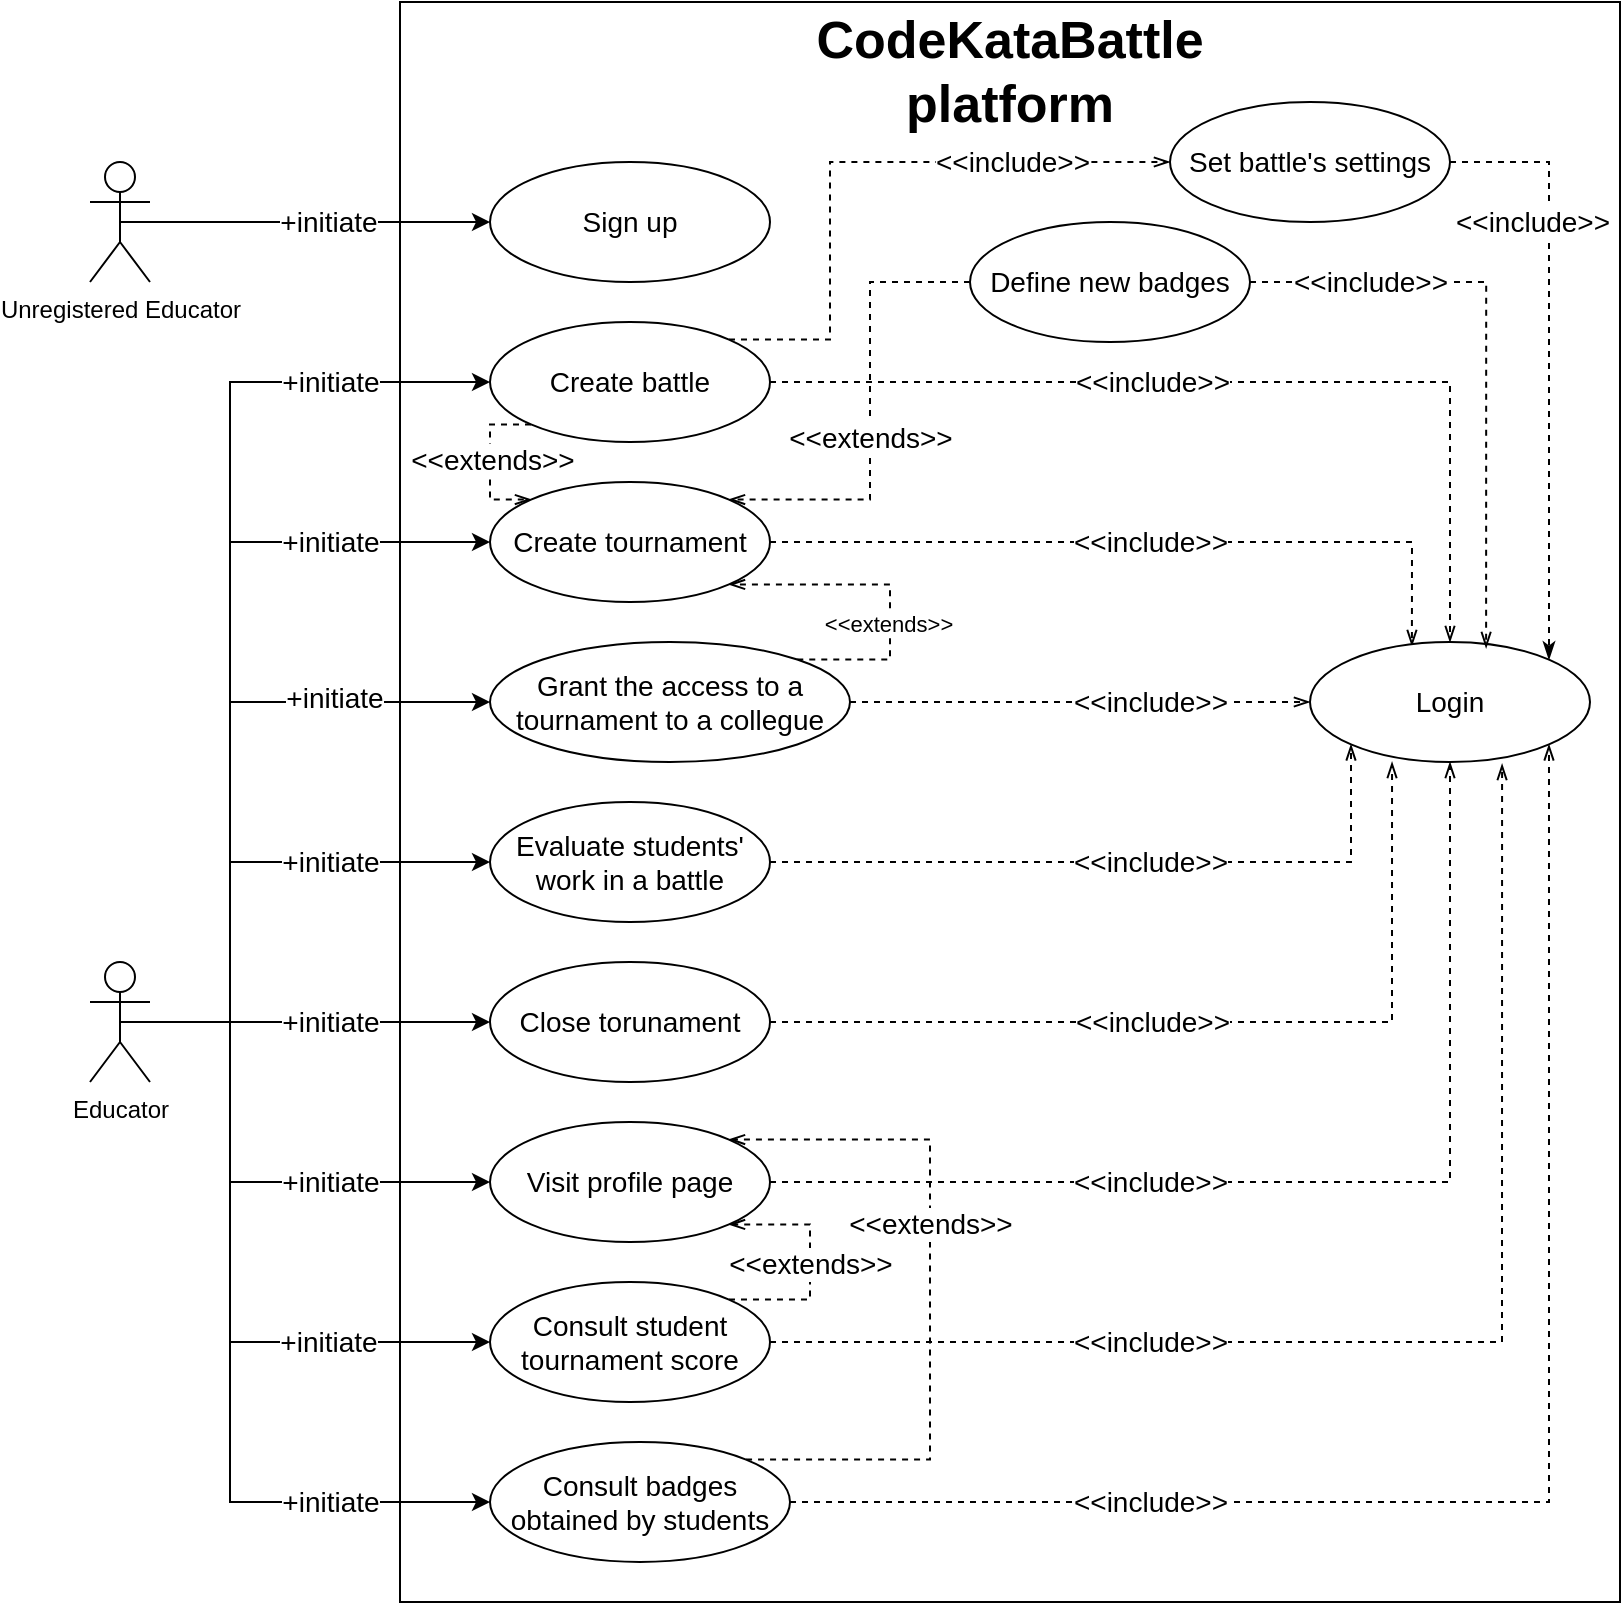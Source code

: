 <mxfile version="22.1.8" type="device">
  <diagram name="Pagina-1" id="-lc__C2LzzWhknLZ_087">
    <mxGraphModel dx="1434" dy="746" grid="1" gridSize="10" guides="1" tooltips="1" connect="1" arrows="1" fold="1" page="1" pageScale="1" pageWidth="827" pageHeight="1169" math="0" shadow="0">
      <root>
        <mxCell id="0" />
        <mxCell id="1" parent="0" />
        <mxCell id="jwCum3OtEXmxNr1phg1b-1" value="" style="rounded=0;whiteSpace=wrap;html=1;" parent="1" vertex="1">
          <mxGeometry x="265" y="170" width="610" height="800" as="geometry" />
        </mxCell>
        <mxCell id="jwCum3OtEXmxNr1phg1b-2" value="CodeKataBattle platform" style="text;html=1;strokeColor=none;fillColor=none;align=center;verticalAlign=middle;whiteSpace=wrap;rounded=0;fontSize=26;fontStyle=1" parent="1" vertex="1">
          <mxGeometry x="540" y="190" width="60" height="30" as="geometry" />
        </mxCell>
        <mxCell id="jwCum3OtEXmxNr1phg1b-3" value="Sign up" style="ellipse;whiteSpace=wrap;html=1;fontSize=14;" parent="1" vertex="1">
          <mxGeometry x="310" y="250" width="140" height="60" as="geometry" />
        </mxCell>
        <mxCell id="jwCum3OtEXmxNr1phg1b-4" style="edgeStyle=orthogonalEdgeStyle;rounded=0;orthogonalLoop=1;jettySize=auto;html=1;exitX=0;exitY=1;exitDx=0;exitDy=0;entryX=0;entryY=0;entryDx=0;entryDy=0;dashed=1;endArrow=openThin;endFill=0;" parent="1" source="jwCum3OtEXmxNr1phg1b-6" target="jwCum3OtEXmxNr1phg1b-9" edge="1">
          <mxGeometry relative="1" as="geometry">
            <Array as="points">
              <mxPoint x="310" y="381" />
              <mxPoint x="310" y="419" />
            </Array>
          </mxGeometry>
        </mxCell>
        <mxCell id="jwCum3OtEXmxNr1phg1b-5" value="&amp;lt;&amp;lt;extends&amp;gt;&amp;gt;" style="edgeLabel;html=1;align=center;verticalAlign=middle;resizable=0;points=[];fontSize=14;" parent="jwCum3OtEXmxNr1phg1b-4" vertex="1" connectable="0">
          <mxGeometry x="-0.017" y="1" relative="1" as="geometry">
            <mxPoint as="offset" />
          </mxGeometry>
        </mxCell>
        <mxCell id="jwCum3OtEXmxNr1phg1b-59" style="edgeStyle=orthogonalEdgeStyle;rounded=0;orthogonalLoop=1;jettySize=auto;html=1;exitX=1;exitY=0;exitDx=0;exitDy=0;entryX=0;entryY=0.5;entryDx=0;entryDy=0;dashed=1;endArrow=openThin;endFill=0;" parent="1" source="jwCum3OtEXmxNr1phg1b-6" target="jwCum3OtEXmxNr1phg1b-57" edge="1">
          <mxGeometry relative="1" as="geometry">
            <Array as="points">
              <mxPoint x="480" y="339" />
              <mxPoint x="480" y="250" />
            </Array>
          </mxGeometry>
        </mxCell>
        <mxCell id="jwCum3OtEXmxNr1phg1b-68" value="&amp;lt;&amp;lt;include&amp;gt;&amp;gt;" style="edgeLabel;html=1;align=center;verticalAlign=middle;resizable=0;points=[];fontSize=14;" parent="jwCum3OtEXmxNr1phg1b-59" vertex="1" connectable="0">
          <mxGeometry x="0.489" relative="1" as="geometry">
            <mxPoint as="offset" />
          </mxGeometry>
        </mxCell>
        <mxCell id="jwCum3OtEXmxNr1phg1b-6" value="Create battle" style="ellipse;whiteSpace=wrap;html=1;fontSize=14;" parent="1" vertex="1">
          <mxGeometry x="310" y="330" width="140" height="60" as="geometry" />
        </mxCell>
        <mxCell id="jwCum3OtEXmxNr1phg1b-7" style="edgeStyle=orthogonalEdgeStyle;rounded=0;orthogonalLoop=1;jettySize=auto;html=1;exitX=1;exitY=0.5;exitDx=0;exitDy=0;entryX=0.364;entryY=0.033;entryDx=0;entryDy=0;dashed=1;endArrow=openThin;endFill=0;entryPerimeter=0;" parent="1" source="jwCum3OtEXmxNr1phg1b-9" target="jwCum3OtEXmxNr1phg1b-48" edge="1">
          <mxGeometry relative="1" as="geometry" />
        </mxCell>
        <mxCell id="jwCum3OtEXmxNr1phg1b-8" value="&amp;lt;&amp;lt;include&amp;gt;&amp;gt;" style="edgeLabel;html=1;align=center;verticalAlign=middle;resizable=0;points=[];fontSize=14;" parent="jwCum3OtEXmxNr1phg1b-7" vertex="1" connectable="0">
          <mxGeometry x="0.146" relative="1" as="geometry">
            <mxPoint x="-24" as="offset" />
          </mxGeometry>
        </mxCell>
        <mxCell id="jwCum3OtEXmxNr1phg1b-9" value="Create tournament" style="ellipse;whiteSpace=wrap;html=1;fontSize=14;" parent="1" vertex="1">
          <mxGeometry x="310" y="410" width="140" height="60" as="geometry" />
        </mxCell>
        <mxCell id="jwCum3OtEXmxNr1phg1b-10" style="edgeStyle=orthogonalEdgeStyle;rounded=0;orthogonalLoop=1;jettySize=auto;html=1;exitX=1;exitY=0.5;exitDx=0;exitDy=0;entryX=0;entryY=0.5;entryDx=0;entryDy=0;dashed=1;endArrow=openThin;endFill=0;" parent="1" source="jwCum3OtEXmxNr1phg1b-12" target="jwCum3OtEXmxNr1phg1b-48" edge="1">
          <mxGeometry relative="1" as="geometry" />
        </mxCell>
        <mxCell id="jwCum3OtEXmxNr1phg1b-11" value="&amp;lt;&amp;lt;include&amp;gt;&amp;gt;" style="edgeLabel;html=1;align=center;verticalAlign=middle;resizable=0;points=[];fontSize=14;" parent="jwCum3OtEXmxNr1phg1b-10" vertex="1" connectable="0">
          <mxGeometry x="0.52" relative="1" as="geometry">
            <mxPoint x="-25" as="offset" />
          </mxGeometry>
        </mxCell>
        <mxCell id="jwCum3OtEXmxNr1phg1b-65" style="edgeStyle=orthogonalEdgeStyle;rounded=0;orthogonalLoop=1;jettySize=auto;html=1;exitX=1;exitY=0;exitDx=0;exitDy=0;entryX=1;entryY=1;entryDx=0;entryDy=0;endArrow=openThin;endFill=0;dashed=1;" parent="1" source="jwCum3OtEXmxNr1phg1b-12" target="jwCum3OtEXmxNr1phg1b-9" edge="1">
          <mxGeometry relative="1" as="geometry">
            <Array as="points">
              <mxPoint x="510" y="499" />
              <mxPoint x="510" y="461" />
            </Array>
          </mxGeometry>
        </mxCell>
        <mxCell id="jwCum3OtEXmxNr1phg1b-66" value="&amp;lt;&amp;lt;extends&amp;gt;&amp;gt;" style="edgeLabel;html=1;align=center;verticalAlign=middle;resizable=0;points=[];" parent="jwCum3OtEXmxNr1phg1b-65" vertex="1" connectable="0">
          <mxGeometry x="-0.22" y="1" relative="1" as="geometry">
            <mxPoint as="offset" />
          </mxGeometry>
        </mxCell>
        <mxCell id="jwCum3OtEXmxNr1phg1b-12" value="Grant the access to a tournament to a collegue" style="ellipse;whiteSpace=wrap;html=1;fontSize=14;" parent="1" vertex="1">
          <mxGeometry x="310" y="490" width="180" height="60" as="geometry" />
        </mxCell>
        <mxCell id="jwCum3OtEXmxNr1phg1b-13" style="edgeStyle=orthogonalEdgeStyle;rounded=0;orthogonalLoop=1;jettySize=auto;html=1;exitX=1;exitY=0.5;exitDx=0;exitDy=0;entryX=0;entryY=1;entryDx=0;entryDy=0;dashed=1;endArrow=openThin;endFill=0;" parent="1" source="jwCum3OtEXmxNr1phg1b-17" target="jwCum3OtEXmxNr1phg1b-48" edge="1">
          <mxGeometry relative="1" as="geometry" />
        </mxCell>
        <mxCell id="jwCum3OtEXmxNr1phg1b-14" value="&amp;lt;&amp;lt;include&amp;gt;&amp;gt;" style="edgeLabel;html=1;align=center;verticalAlign=middle;resizable=0;points=[];fontSize=14;" parent="jwCum3OtEXmxNr1phg1b-13" vertex="1" connectable="0">
          <mxGeometry x="0.248" y="-1" relative="1" as="geometry">
            <mxPoint x="-28" y="-1" as="offset" />
          </mxGeometry>
        </mxCell>
        <mxCell id="jwCum3OtEXmxNr1phg1b-17" value="Evaluate students&#39; work in a battle" style="ellipse;whiteSpace=wrap;html=1;fontSize=14;" parent="1" vertex="1">
          <mxGeometry x="310" y="570" width="140" height="60" as="geometry" />
        </mxCell>
        <mxCell id="jwCum3OtEXmxNr1phg1b-20" value="Close torunament" style="ellipse;whiteSpace=wrap;html=1;fontSize=14;" parent="1" vertex="1">
          <mxGeometry x="310" y="650" width="140" height="60" as="geometry" />
        </mxCell>
        <mxCell id="jwCum3OtEXmxNr1phg1b-21" style="edgeStyle=orthogonalEdgeStyle;rounded=0;orthogonalLoop=1;jettySize=auto;html=1;exitX=1;exitY=0.5;exitDx=0;exitDy=0;entryX=0.5;entryY=1;entryDx=0;entryDy=0;dashed=1;endArrow=openThin;endFill=0;" parent="1" source="jwCum3OtEXmxNr1phg1b-23" target="jwCum3OtEXmxNr1phg1b-48" edge="1">
          <mxGeometry relative="1" as="geometry" />
        </mxCell>
        <mxCell id="jwCum3OtEXmxNr1phg1b-22" value="&amp;lt;&amp;lt;include&amp;gt;&amp;gt;" style="edgeLabel;html=1;align=center;verticalAlign=middle;resizable=0;points=[];fontSize=14;" parent="jwCum3OtEXmxNr1phg1b-21" vertex="1" connectable="0">
          <mxGeometry x="-0.157" y="1" relative="1" as="geometry">
            <mxPoint x="-42" y="1" as="offset" />
          </mxGeometry>
        </mxCell>
        <mxCell id="jwCum3OtEXmxNr1phg1b-23" value="Visit profile page" style="ellipse;whiteSpace=wrap;html=1;fontSize=14;" parent="1" vertex="1">
          <mxGeometry x="310" y="730" width="140" height="60" as="geometry" />
        </mxCell>
        <mxCell id="jwCum3OtEXmxNr1phg1b-56" style="edgeStyle=orthogonalEdgeStyle;rounded=0;orthogonalLoop=1;jettySize=auto;html=1;exitX=1;exitY=0;exitDx=0;exitDy=0;entryX=1;entryY=1;entryDx=0;entryDy=0;dashed=1;endArrow=openThin;endFill=0;" parent="1" source="jwCum3OtEXmxNr1phg1b-24" target="jwCum3OtEXmxNr1phg1b-23" edge="1">
          <mxGeometry relative="1" as="geometry">
            <Array as="points">
              <mxPoint x="470" y="819" />
              <mxPoint x="470" y="781" />
            </Array>
          </mxGeometry>
        </mxCell>
        <mxCell id="jwCum3OtEXmxNr1phg1b-63" value="&amp;lt;&amp;lt;extends&amp;gt;&amp;gt;" style="edgeLabel;html=1;align=center;verticalAlign=middle;resizable=0;points=[];fontSize=14;" parent="jwCum3OtEXmxNr1phg1b-56" vertex="1" connectable="0">
          <mxGeometry x="-0.017" relative="1" as="geometry">
            <mxPoint as="offset" />
          </mxGeometry>
        </mxCell>
        <mxCell id="jwCum3OtEXmxNr1phg1b-24" value="Consult student tournament score" style="ellipse;whiteSpace=wrap;html=1;fontSize=14;" parent="1" vertex="1">
          <mxGeometry x="310" y="810" width="140" height="60" as="geometry" />
        </mxCell>
        <mxCell id="jwCum3OtEXmxNr1phg1b-25" style="edgeStyle=orthogonalEdgeStyle;rounded=0;orthogonalLoop=1;jettySize=auto;html=1;exitX=1;exitY=0.5;exitDx=0;exitDy=0;entryX=1;entryY=1;entryDx=0;entryDy=0;dashed=1;endArrow=openThin;endFill=0;" parent="1" source="jwCum3OtEXmxNr1phg1b-27" target="jwCum3OtEXmxNr1phg1b-48" edge="1">
          <mxGeometry relative="1" as="geometry" />
        </mxCell>
        <mxCell id="jwCum3OtEXmxNr1phg1b-26" value="&amp;lt;&amp;lt;include&amp;gt;&amp;gt;" style="edgeLabel;html=1;align=center;verticalAlign=middle;resizable=0;points=[];fontSize=14;" parent="jwCum3OtEXmxNr1phg1b-25" vertex="1" connectable="0">
          <mxGeometry x="-0.323" relative="1" as="geometry">
            <mxPoint x="-77" as="offset" />
          </mxGeometry>
        </mxCell>
        <mxCell id="jwCum3OtEXmxNr1phg1b-55" style="edgeStyle=orthogonalEdgeStyle;rounded=0;orthogonalLoop=1;jettySize=auto;html=1;exitX=1;exitY=0;exitDx=0;exitDy=0;entryX=1;entryY=0;entryDx=0;entryDy=0;dashed=1;endArrow=openThin;endFill=0;" parent="1" source="jwCum3OtEXmxNr1phg1b-27" target="jwCum3OtEXmxNr1phg1b-23" edge="1">
          <mxGeometry relative="1" as="geometry">
            <Array as="points">
              <mxPoint x="530" y="899" />
              <mxPoint x="530" y="739" />
            </Array>
          </mxGeometry>
        </mxCell>
        <mxCell id="jwCum3OtEXmxNr1phg1b-64" value="&amp;lt;&amp;lt;extends&amp;gt;&amp;gt;" style="edgeLabel;html=1;align=center;verticalAlign=middle;resizable=0;points=[];fontSize=14;" parent="jwCum3OtEXmxNr1phg1b-55" vertex="1" connectable="0">
          <mxGeometry x="0.247" relative="1" as="geometry">
            <mxPoint y="10" as="offset" />
          </mxGeometry>
        </mxCell>
        <mxCell id="jwCum3OtEXmxNr1phg1b-27" value="Consult badges obtained by students" style="ellipse;whiteSpace=wrap;html=1;fontSize=14;" parent="1" vertex="1">
          <mxGeometry x="310" y="890" width="150" height="60" as="geometry" />
        </mxCell>
        <mxCell id="jwCum3OtEXmxNr1phg1b-28" style="edgeStyle=orthogonalEdgeStyle;rounded=0;orthogonalLoop=1;jettySize=auto;html=1;exitX=0.5;exitY=0.5;exitDx=0;exitDy=0;exitPerimeter=0;entryX=0;entryY=0.5;entryDx=0;entryDy=0;" parent="1" source="jwCum3OtEXmxNr1phg1b-44" target="jwCum3OtEXmxNr1phg1b-20" edge="1">
          <mxGeometry relative="1" as="geometry" />
        </mxCell>
        <mxCell id="jwCum3OtEXmxNr1phg1b-29" value="+initiate" style="edgeLabel;html=1;align=center;verticalAlign=middle;resizable=0;points=[];fontSize=14;" parent="jwCum3OtEXmxNr1phg1b-28" vertex="1" connectable="0">
          <mxGeometry x="0.189" y="2" relative="1" as="geometry">
            <mxPoint x="-5" y="2" as="offset" />
          </mxGeometry>
        </mxCell>
        <mxCell id="jwCum3OtEXmxNr1phg1b-30" style="edgeStyle=orthogonalEdgeStyle;rounded=0;orthogonalLoop=1;jettySize=auto;html=1;exitX=0.5;exitY=0.5;exitDx=0;exitDy=0;exitPerimeter=0;entryX=0;entryY=0.5;entryDx=0;entryDy=0;" parent="1" source="jwCum3OtEXmxNr1phg1b-44" target="jwCum3OtEXmxNr1phg1b-17" edge="1">
          <mxGeometry relative="1" as="geometry">
            <Array as="points">
              <mxPoint x="180" y="680" />
              <mxPoint x="180" y="600" />
            </Array>
          </mxGeometry>
        </mxCell>
        <mxCell id="jwCum3OtEXmxNr1phg1b-31" value="+initiate" style="edgeLabel;html=1;align=center;verticalAlign=middle;resizable=0;points=[];fontSize=14;" parent="jwCum3OtEXmxNr1phg1b-30" vertex="1" connectable="0">
          <mxGeometry x="0.449" y="1" relative="1" as="geometry">
            <mxPoint x="-7" y="1" as="offset" />
          </mxGeometry>
        </mxCell>
        <mxCell id="jwCum3OtEXmxNr1phg1b-32" style="edgeStyle=orthogonalEdgeStyle;rounded=0;orthogonalLoop=1;jettySize=auto;html=1;exitX=0.5;exitY=0.5;exitDx=0;exitDy=0;exitPerimeter=0;entryX=0;entryY=0.5;entryDx=0;entryDy=0;" parent="1" source="jwCum3OtEXmxNr1phg1b-44" target="jwCum3OtEXmxNr1phg1b-12" edge="1">
          <mxGeometry relative="1" as="geometry">
            <Array as="points">
              <mxPoint x="180" y="680" />
              <mxPoint x="180" y="520" />
            </Array>
          </mxGeometry>
        </mxCell>
        <mxCell id="jwCum3OtEXmxNr1phg1b-33" value="+initiate" style="edgeLabel;html=1;align=center;verticalAlign=middle;resizable=0;points=[];fontSize=14;" parent="jwCum3OtEXmxNr1phg1b-32" vertex="1" connectable="0">
          <mxGeometry x="0.548" y="2" relative="1" as="geometry">
            <mxPoint as="offset" />
          </mxGeometry>
        </mxCell>
        <mxCell id="jwCum3OtEXmxNr1phg1b-34" style="edgeStyle=orthogonalEdgeStyle;rounded=0;orthogonalLoop=1;jettySize=auto;html=1;exitX=0.5;exitY=0.5;exitDx=0;exitDy=0;exitPerimeter=0;entryX=0;entryY=0.5;entryDx=0;entryDy=0;" parent="1" source="jwCum3OtEXmxNr1phg1b-44" target="jwCum3OtEXmxNr1phg1b-9" edge="1">
          <mxGeometry relative="1" as="geometry">
            <Array as="points">
              <mxPoint x="180" y="680" />
              <mxPoint x="180" y="440" />
            </Array>
          </mxGeometry>
        </mxCell>
        <mxCell id="jwCum3OtEXmxNr1phg1b-35" value="+initiate" style="edgeLabel;html=1;align=center;verticalAlign=middle;resizable=0;points=[];fontSize=14;" parent="jwCum3OtEXmxNr1phg1b-34" vertex="1" connectable="0">
          <mxGeometry x="0.652" y="1" relative="1" as="geometry">
            <mxPoint x="-6" y="1" as="offset" />
          </mxGeometry>
        </mxCell>
        <mxCell id="jwCum3OtEXmxNr1phg1b-36" style="edgeStyle=orthogonalEdgeStyle;rounded=0;orthogonalLoop=1;jettySize=auto;html=1;exitX=0.5;exitY=0.5;exitDx=0;exitDy=0;exitPerimeter=0;entryX=0;entryY=0.5;entryDx=0;entryDy=0;" parent="1" source="jwCum3OtEXmxNr1phg1b-44" target="jwCum3OtEXmxNr1phg1b-6" edge="1">
          <mxGeometry relative="1" as="geometry">
            <Array as="points">
              <mxPoint x="180" y="680" />
              <mxPoint x="180" y="360" />
            </Array>
          </mxGeometry>
        </mxCell>
        <mxCell id="jwCum3OtEXmxNr1phg1b-37" value="+initiate" style="edgeLabel;html=1;align=center;verticalAlign=middle;resizable=0;points=[];fontSize=14;" parent="jwCum3OtEXmxNr1phg1b-36" vertex="1" connectable="0">
          <mxGeometry x="0.754" y="-4" relative="1" as="geometry">
            <mxPoint x="-18" y="-4" as="offset" />
          </mxGeometry>
        </mxCell>
        <mxCell id="jwCum3OtEXmxNr1phg1b-38" style="edgeStyle=orthogonalEdgeStyle;rounded=0;orthogonalLoop=1;jettySize=auto;html=1;exitX=0.5;exitY=0.5;exitDx=0;exitDy=0;exitPerimeter=0;entryX=0;entryY=0.5;entryDx=0;entryDy=0;" parent="1" source="jwCum3OtEXmxNr1phg1b-44" target="jwCum3OtEXmxNr1phg1b-24" edge="1">
          <mxGeometry relative="1" as="geometry">
            <Array as="points">
              <mxPoint x="180" y="680" />
              <mxPoint x="180" y="840" />
            </Array>
          </mxGeometry>
        </mxCell>
        <mxCell id="jwCum3OtEXmxNr1phg1b-39" value="+initiate" style="edgeLabel;html=1;align=center;verticalAlign=middle;resizable=0;points=[];fontSize=14;" parent="jwCum3OtEXmxNr1phg1b-38" vertex="1" connectable="0">
          <mxGeometry x="0.53" y="2" relative="1" as="geometry">
            <mxPoint y="2" as="offset" />
          </mxGeometry>
        </mxCell>
        <mxCell id="jwCum3OtEXmxNr1phg1b-40" style="edgeStyle=orthogonalEdgeStyle;rounded=0;orthogonalLoop=1;jettySize=auto;html=1;exitX=0.5;exitY=0.5;exitDx=0;exitDy=0;exitPerimeter=0;entryX=0;entryY=0.5;entryDx=0;entryDy=0;" parent="1" source="jwCum3OtEXmxNr1phg1b-44" target="jwCum3OtEXmxNr1phg1b-23" edge="1">
          <mxGeometry relative="1" as="geometry">
            <Array as="points">
              <mxPoint x="180" y="680" />
              <mxPoint x="180" y="760" />
            </Array>
          </mxGeometry>
        </mxCell>
        <mxCell id="jwCum3OtEXmxNr1phg1b-41" value="+initiate" style="edgeLabel;html=1;align=center;verticalAlign=middle;resizable=0;points=[];fontSize=14;" parent="jwCum3OtEXmxNr1phg1b-40" vertex="1" connectable="0">
          <mxGeometry x="0.426" y="2" relative="1" as="geometry">
            <mxPoint x="-4" y="2" as="offset" />
          </mxGeometry>
        </mxCell>
        <mxCell id="jwCum3OtEXmxNr1phg1b-42" style="edgeStyle=orthogonalEdgeStyle;rounded=0;orthogonalLoop=1;jettySize=auto;html=1;exitX=0.5;exitY=0.5;exitDx=0;exitDy=0;exitPerimeter=0;entryX=0;entryY=0.5;entryDx=0;entryDy=0;" parent="1" source="jwCum3OtEXmxNr1phg1b-44" target="jwCum3OtEXmxNr1phg1b-27" edge="1">
          <mxGeometry relative="1" as="geometry">
            <Array as="points">
              <mxPoint x="180" y="680" />
              <mxPoint x="180" y="920" />
            </Array>
          </mxGeometry>
        </mxCell>
        <mxCell id="jwCum3OtEXmxNr1phg1b-43" value="+initiate" style="edgeLabel;html=1;align=center;verticalAlign=middle;resizable=0;points=[];fontSize=14;" parent="jwCum3OtEXmxNr1phg1b-42" vertex="1" connectable="0">
          <mxGeometry x="0.605" y="-4" relative="1" as="geometry">
            <mxPoint x="4" y="-4" as="offset" />
          </mxGeometry>
        </mxCell>
        <mxCell id="jwCum3OtEXmxNr1phg1b-44" value="Educator" style="shape=umlActor;verticalLabelPosition=bottom;verticalAlign=top;html=1;outlineConnect=0;" parent="1" vertex="1">
          <mxGeometry x="110" y="650" width="30" height="60" as="geometry" />
        </mxCell>
        <mxCell id="jwCum3OtEXmxNr1phg1b-45" style="edgeStyle=orthogonalEdgeStyle;rounded=0;orthogonalLoop=1;jettySize=auto;html=1;exitX=0.5;exitY=0.5;exitDx=0;exitDy=0;exitPerimeter=0;entryX=0;entryY=0.5;entryDx=0;entryDy=0;" parent="1" source="jwCum3OtEXmxNr1phg1b-47" target="jwCum3OtEXmxNr1phg1b-3" edge="1">
          <mxGeometry relative="1" as="geometry" />
        </mxCell>
        <mxCell id="jwCum3OtEXmxNr1phg1b-46" value="+initiate" style="edgeLabel;html=1;align=center;verticalAlign=middle;resizable=0;points=[];fontSize=14;" parent="jwCum3OtEXmxNr1phg1b-45" vertex="1" connectable="0">
          <mxGeometry x="0.353" y="-1" relative="1" as="geometry">
            <mxPoint x="-21" y="-1" as="offset" />
          </mxGeometry>
        </mxCell>
        <mxCell id="jwCum3OtEXmxNr1phg1b-47" value="Unregistered Educator" style="shape=umlActor;verticalLabelPosition=bottom;verticalAlign=top;html=1;outlineConnect=0;" parent="1" vertex="1">
          <mxGeometry x="110" y="250" width="30" height="60" as="geometry" />
        </mxCell>
        <mxCell id="jwCum3OtEXmxNr1phg1b-48" value="Login" style="ellipse;whiteSpace=wrap;html=1;fontSize=14;" parent="1" vertex="1">
          <mxGeometry x="720" y="490" width="140" height="60" as="geometry" />
        </mxCell>
        <mxCell id="jwCum3OtEXmxNr1phg1b-49" style="edgeStyle=orthogonalEdgeStyle;rounded=0;orthogonalLoop=1;jettySize=auto;html=1;exitX=1;exitY=0.5;exitDx=0;exitDy=0;entryX=0.5;entryY=0;entryDx=0;entryDy=0;dashed=1;endArrow=openThin;endFill=0;" parent="1" source="jwCum3OtEXmxNr1phg1b-6" target="jwCum3OtEXmxNr1phg1b-48" edge="1">
          <mxGeometry relative="1" as="geometry" />
        </mxCell>
        <mxCell id="jwCum3OtEXmxNr1phg1b-50" value="&amp;lt;&amp;lt;include&amp;gt;&amp;gt;" style="edgeLabel;html=1;align=center;verticalAlign=middle;resizable=0;points=[];fontSize=14;" parent="jwCum3OtEXmxNr1phg1b-49" vertex="1" connectable="0">
          <mxGeometry x="-0.034" y="-1" relative="1" as="geometry">
            <mxPoint x="-36" y="-1" as="offset" />
          </mxGeometry>
        </mxCell>
        <mxCell id="jwCum3OtEXmxNr1phg1b-51" style="edgeStyle=orthogonalEdgeStyle;rounded=0;orthogonalLoop=1;jettySize=auto;html=1;exitX=1;exitY=0.5;exitDx=0;exitDy=0;entryX=0.293;entryY=1;entryDx=0;entryDy=0;entryPerimeter=0;dashed=1;endArrow=openThin;endFill=0;" parent="1" source="jwCum3OtEXmxNr1phg1b-20" target="jwCum3OtEXmxNr1phg1b-48" edge="1">
          <mxGeometry relative="1" as="geometry" />
        </mxCell>
        <mxCell id="jwCum3OtEXmxNr1phg1b-52" value="&amp;lt;&amp;lt;include&amp;gt;&amp;gt;" style="edgeLabel;html=1;align=center;verticalAlign=middle;resizable=0;points=[];fontSize=14;" parent="jwCum3OtEXmxNr1phg1b-51" vertex="1" connectable="0">
          <mxGeometry x="0.072" y="2" relative="1" as="geometry">
            <mxPoint x="-46" y="2" as="offset" />
          </mxGeometry>
        </mxCell>
        <mxCell id="jwCum3OtEXmxNr1phg1b-53" style="edgeStyle=orthogonalEdgeStyle;rounded=0;orthogonalLoop=1;jettySize=auto;html=1;exitX=1;exitY=0.5;exitDx=0;exitDy=0;entryX=0.686;entryY=1.017;entryDx=0;entryDy=0;entryPerimeter=0;dashed=1;endArrow=openThin;endFill=0;" parent="1" source="jwCum3OtEXmxNr1phg1b-24" target="jwCum3OtEXmxNr1phg1b-48" edge="1">
          <mxGeometry relative="1" as="geometry" />
        </mxCell>
        <mxCell id="jwCum3OtEXmxNr1phg1b-54" value="&amp;lt;&amp;lt;include&amp;gt;&amp;gt;" style="edgeLabel;html=1;align=center;verticalAlign=middle;resizable=0;points=[];fontSize=14;" parent="jwCum3OtEXmxNr1phg1b-53" vertex="1" connectable="0">
          <mxGeometry x="-0.231" y="2" relative="1" as="geometry">
            <mxPoint x="-62" y="2" as="offset" />
          </mxGeometry>
        </mxCell>
        <mxCell id="jwCum3OtEXmxNr1phg1b-62" style="edgeStyle=orthogonalEdgeStyle;rounded=0;orthogonalLoop=1;jettySize=auto;html=1;exitX=1;exitY=0.5;exitDx=0;exitDy=0;entryX=1;entryY=0;entryDx=0;entryDy=0;dashed=1;endArrow=classicThin;endFill=1;" parent="1" source="jwCum3OtEXmxNr1phg1b-57" target="jwCum3OtEXmxNr1phg1b-48" edge="1">
          <mxGeometry relative="1" as="geometry">
            <Array as="points">
              <mxPoint x="840" y="250" />
            </Array>
          </mxGeometry>
        </mxCell>
        <mxCell id="jwCum3OtEXmxNr1phg1b-70" value="&amp;lt;&amp;lt;include&amp;gt;&amp;gt;" style="edgeLabel;html=1;align=center;verticalAlign=middle;resizable=0;points=[];fontSize=14;" parent="jwCum3OtEXmxNr1phg1b-62" vertex="1" connectable="0">
          <mxGeometry x="0.123" y="2" relative="1" as="geometry">
            <mxPoint x="-11" y="-88" as="offset" />
          </mxGeometry>
        </mxCell>
        <mxCell id="jwCum3OtEXmxNr1phg1b-57" value="Set battle&#39;s settings" style="ellipse;whiteSpace=wrap;html=1;fontSize=14;" parent="1" vertex="1">
          <mxGeometry x="650" y="220" width="140" height="60" as="geometry" />
        </mxCell>
        <mxCell id="jwCum3OtEXmxNr1phg1b-60" style="edgeStyle=orthogonalEdgeStyle;rounded=0;orthogonalLoop=1;jettySize=auto;html=1;exitX=0;exitY=0.5;exitDx=0;exitDy=0;entryX=1;entryY=0;entryDx=0;entryDy=0;dashed=1;endArrow=openThin;endFill=0;" parent="1" source="jwCum3OtEXmxNr1phg1b-58" target="jwCum3OtEXmxNr1phg1b-9" edge="1">
          <mxGeometry relative="1" as="geometry">
            <Array as="points">
              <mxPoint x="500" y="310" />
              <mxPoint x="500" y="419" />
            </Array>
          </mxGeometry>
        </mxCell>
        <mxCell id="jwCum3OtEXmxNr1phg1b-67" value="&amp;lt;&amp;lt;extends&amp;gt;&amp;gt;" style="edgeLabel;html=1;align=center;verticalAlign=middle;resizable=0;points=[];fontSize=14;" parent="jwCum3OtEXmxNr1phg1b-60" vertex="1" connectable="0">
          <mxGeometry x="0.116" relative="1" as="geometry">
            <mxPoint as="offset" />
          </mxGeometry>
        </mxCell>
        <mxCell id="jwCum3OtEXmxNr1phg1b-58" value="Define new badges" style="ellipse;whiteSpace=wrap;html=1;fontSize=14;" parent="1" vertex="1">
          <mxGeometry x="550" y="280" width="140" height="60" as="geometry" />
        </mxCell>
        <mxCell id="jwCum3OtEXmxNr1phg1b-61" style="edgeStyle=orthogonalEdgeStyle;rounded=0;orthogonalLoop=1;jettySize=auto;html=1;exitX=1;exitY=0.5;exitDx=0;exitDy=0;dashed=1;endArrow=openThin;endFill=0;entryX=0.629;entryY=0.05;entryDx=0;entryDy=0;entryPerimeter=0;" parent="1" source="jwCum3OtEXmxNr1phg1b-58" target="jwCum3OtEXmxNr1phg1b-48" edge="1">
          <mxGeometry relative="1" as="geometry">
            <mxPoint x="810" y="490" as="targetPoint" />
          </mxGeometry>
        </mxCell>
        <mxCell id="jwCum3OtEXmxNr1phg1b-69" value="&amp;lt;&amp;lt;include&amp;gt;&amp;gt;" style="edgeLabel;html=1;align=center;verticalAlign=middle;resizable=0;points=[];fontSize=14;" parent="jwCum3OtEXmxNr1phg1b-61" vertex="1" connectable="0">
          <mxGeometry x="-0.065" y="1" relative="1" as="geometry">
            <mxPoint x="-59" y="-23" as="offset" />
          </mxGeometry>
        </mxCell>
      </root>
    </mxGraphModel>
  </diagram>
</mxfile>
